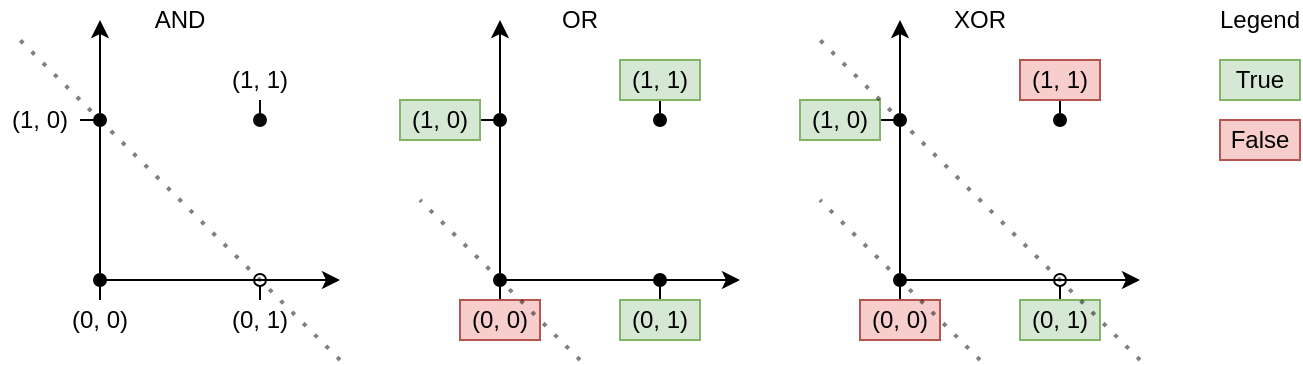 <mxfile version="14.5.1" type="device"><diagram id="yNWAS1CgwcaJ3xi77xZY" name="Page-1"><mxGraphModel dx="362" dy="200" grid="1" gridSize="10" guides="1" tooltips="1" connect="1" arrows="0" fold="1" page="1" pageScale="1" pageWidth="827" pageHeight="1169" math="0" shadow="0"><root><mxCell id="0"/><mxCell id="1" parent="0"/><mxCell id="rD6q2EPSC5kqkktgRDwb-2" value="" style="endArrow=classic;html=1;" parent="1" edge="1"><mxGeometry width="50" height="50" relative="1" as="geometry"><mxPoint x="80" y="160" as="sourcePoint"/><mxPoint x="200" y="160" as="targetPoint"/></mxGeometry></mxCell><mxCell id="rD6q2EPSC5kqkktgRDwb-34" style="edgeStyle=orthogonalEdgeStyle;rounded=0;orthogonalLoop=1;jettySize=auto;html=1;exitX=0.5;exitY=0;exitDx=0;exitDy=0;startArrow=none;startFill=0;endArrow=oval;endFill=1;" parent="1" source="rD6q2EPSC5kqkktgRDwb-3" edge="1"><mxGeometry relative="1" as="geometry"><mxPoint x="80" y="160" as="targetPoint"/></mxGeometry></mxCell><mxCell id="rD6q2EPSC5kqkktgRDwb-3" value="(0, 0)" style="text;html=1;align=center;verticalAlign=middle;whiteSpace=wrap;rounded=0;" parent="1" vertex="1"><mxGeometry x="60" y="170" width="40" height="20" as="geometry"/></mxCell><mxCell id="rD6q2EPSC5kqkktgRDwb-33" style="edgeStyle=orthogonalEdgeStyle;rounded=0;orthogonalLoop=1;jettySize=auto;html=1;exitX=0.5;exitY=0;exitDx=0;exitDy=0;startArrow=none;startFill=0;endArrow=oval;endFill=0;jumpStyle=none;shadow=0;sketch=0;textOpacity=30;" parent="1" source="rD6q2EPSC5kqkktgRDwb-5" edge="1"><mxGeometry relative="1" as="geometry"><mxPoint x="160" y="160" as="targetPoint"/></mxGeometry></mxCell><mxCell id="rD6q2EPSC5kqkktgRDwb-5" value="(0, 1)" style="text;html=1;align=center;verticalAlign=middle;whiteSpace=wrap;rounded=0;labelBackgroundColor=none;" parent="1" vertex="1"><mxGeometry x="140" y="170" width="40" height="20" as="geometry"/></mxCell><mxCell id="obAkDHqX5jt1sPt3NXIP-10" style="edgeStyle=orthogonalEdgeStyle;rounded=0;jumpSize=3;orthogonalLoop=1;jettySize=auto;html=1;exitX=0.5;exitY=1;exitDx=0;exitDy=0;startArrow=none;startFill=0;startSize=6;endArrow=oval;endFill=1;endSize=6;strokeColor=#0A0A0A;strokeWidth=1;" edge="1" parent="1" source="rD6q2EPSC5kqkktgRDwb-6"><mxGeometry relative="1" as="geometry"><mxPoint x="160" y="80" as="targetPoint"/></mxGeometry></mxCell><mxCell id="rD6q2EPSC5kqkktgRDwb-6" value="(1, 1)" style="text;html=1;align=center;verticalAlign=middle;whiteSpace=wrap;rounded=0;" parent="1" vertex="1"><mxGeometry x="140" y="50" width="40" height="20" as="geometry"/></mxCell><mxCell id="rD6q2EPSC5kqkktgRDwb-9" value="AND" style="text;html=1;strokeColor=none;fillColor=none;align=center;verticalAlign=middle;whiteSpace=wrap;rounded=0;" parent="1" vertex="1"><mxGeometry x="100" y="20" width="40" height="20" as="geometry"/></mxCell><mxCell id="rD6q2EPSC5kqkktgRDwb-36" style="edgeStyle=orthogonalEdgeStyle;rounded=0;orthogonalLoop=1;jettySize=auto;html=1;exitX=1;exitY=0.5;exitDx=0;exitDy=0;startArrow=none;startFill=0;endArrow=oval;endFill=1;" parent="1" source="rD6q2EPSC5kqkktgRDwb-7" edge="1"><mxGeometry relative="1" as="geometry"><mxPoint x="80" y="80" as="targetPoint"/></mxGeometry></mxCell><mxCell id="rD6q2EPSC5kqkktgRDwb-7" value="(1, 0)" style="text;html=1;align=center;verticalAlign=middle;whiteSpace=wrap;rounded=0;labelBackgroundColor=none;" parent="1" vertex="1"><mxGeometry x="30" y="70" width="40" height="20" as="geometry"/></mxCell><mxCell id="rD6q2EPSC5kqkktgRDwb-12" value="" style="endArrow=classic;html=1;" parent="1" edge="1"><mxGeometry width="50" height="50" relative="1" as="geometry"><mxPoint x="80" y="160" as="sourcePoint"/><mxPoint x="80" y="30" as="targetPoint"/></mxGeometry></mxCell><mxCell id="rD6q2EPSC5kqkktgRDwb-76" value="" style="endArrow=classic;html=1;" parent="1" edge="1"><mxGeometry width="50" height="50" relative="1" as="geometry"><mxPoint x="280" y="160" as="sourcePoint"/><mxPoint x="400" y="160" as="targetPoint"/></mxGeometry></mxCell><mxCell id="rD6q2EPSC5kqkktgRDwb-77" style="edgeStyle=orthogonalEdgeStyle;rounded=0;orthogonalLoop=1;jettySize=auto;html=1;exitX=0.5;exitY=0;exitDx=0;exitDy=0;startArrow=none;startFill=0;endArrow=oval;endFill=1;" parent="1" source="rD6q2EPSC5kqkktgRDwb-78" edge="1"><mxGeometry relative="1" as="geometry"><mxPoint x="280" y="160" as="targetPoint"/></mxGeometry></mxCell><mxCell id="rD6q2EPSC5kqkktgRDwb-78" value="(0, 0)" style="text;html=1;strokeColor=#b85450;fillColor=#f8cecc;align=center;verticalAlign=middle;whiteSpace=wrap;rounded=0;" parent="1" vertex="1"><mxGeometry x="260" y="170" width="40" height="20" as="geometry"/></mxCell><mxCell id="rD6q2EPSC5kqkktgRDwb-79" style="edgeStyle=orthogonalEdgeStyle;rounded=0;orthogonalLoop=1;jettySize=auto;html=1;exitX=0.5;exitY=0;exitDx=0;exitDy=0;startArrow=none;startFill=0;endArrow=oval;endFill=1;" parent="1" source="rD6q2EPSC5kqkktgRDwb-80" edge="1"><mxGeometry relative="1" as="geometry"><mxPoint x="360" y="160" as="targetPoint"/></mxGeometry></mxCell><mxCell id="rD6q2EPSC5kqkktgRDwb-80" value="(0, 1)" style="text;html=1;strokeColor=#82b366;fillColor=#d5e8d4;align=center;verticalAlign=middle;whiteSpace=wrap;rounded=0;" parent="1" vertex="1"><mxGeometry x="340" y="170" width="40" height="20" as="geometry"/></mxCell><mxCell id="rD6q2EPSC5kqkktgRDwb-81" style="edgeStyle=orthogonalEdgeStyle;rounded=0;orthogonalLoop=1;jettySize=auto;html=1;exitX=0;exitY=0.25;exitDx=0;exitDy=0;startArrow=none;startFill=0;endArrow=oval;endFill=1;" parent="1" source="rD6q2EPSC5kqkktgRDwb-82" edge="1"><mxGeometry relative="1" as="geometry"><mxPoint x="360" y="80" as="targetPoint"/></mxGeometry></mxCell><mxCell id="rD6q2EPSC5kqkktgRDwb-82" value="(1, 1)" style="text;html=1;strokeColor=#82b366;fillColor=#d5e8d4;align=center;verticalAlign=middle;whiteSpace=wrap;rounded=0;" parent="1" vertex="1"><mxGeometry x="340" y="50" width="40" height="20" as="geometry"/></mxCell><mxCell id="rD6q2EPSC5kqkktgRDwb-83" value="OR" style="text;html=1;strokeColor=none;fillColor=none;align=center;verticalAlign=middle;whiteSpace=wrap;rounded=0;" parent="1" vertex="1"><mxGeometry x="300" y="20" width="40" height="20" as="geometry"/></mxCell><mxCell id="rD6q2EPSC5kqkktgRDwb-84" style="edgeStyle=orthogonalEdgeStyle;rounded=0;orthogonalLoop=1;jettySize=auto;html=1;exitX=1;exitY=0.5;exitDx=0;exitDy=0;startArrow=none;startFill=0;endArrow=oval;endFill=1;" parent="1" source="rD6q2EPSC5kqkktgRDwb-85" edge="1"><mxGeometry relative="1" as="geometry"><mxPoint x="280" y="80" as="targetPoint"/></mxGeometry></mxCell><mxCell id="rD6q2EPSC5kqkktgRDwb-85" value="(1, 0)" style="text;html=1;strokeColor=#82b366;fillColor=#d5e8d4;align=center;verticalAlign=middle;whiteSpace=wrap;rounded=0;labelBackgroundColor=none;" parent="1" vertex="1"><mxGeometry x="230" y="70" width="40" height="20" as="geometry"/></mxCell><mxCell id="rD6q2EPSC5kqkktgRDwb-86" value="" style="endArrow=classic;html=1;" parent="1" edge="1"><mxGeometry width="50" height="50" relative="1" as="geometry"><mxPoint x="280" y="160" as="sourcePoint"/><mxPoint x="280" y="30" as="targetPoint"/></mxGeometry></mxCell><mxCell id="rD6q2EPSC5kqkktgRDwb-88" value="" style="endArrow=classic;html=1;" parent="1" edge="1"><mxGeometry width="50" height="50" relative="1" as="geometry"><mxPoint x="480" y="160" as="sourcePoint"/><mxPoint x="600" y="160" as="targetPoint"/></mxGeometry></mxCell><mxCell id="rD6q2EPSC5kqkktgRDwb-89" style="edgeStyle=orthogonalEdgeStyle;rounded=0;orthogonalLoop=1;jettySize=auto;html=1;exitX=0.5;exitY=0;exitDx=0;exitDy=0;startArrow=none;startFill=0;endArrow=oval;endFill=1;" parent="1" source="rD6q2EPSC5kqkktgRDwb-90" edge="1"><mxGeometry relative="1" as="geometry"><mxPoint x="480" y="160" as="targetPoint"/></mxGeometry></mxCell><mxCell id="rD6q2EPSC5kqkktgRDwb-90" value="(0, 0)" style="text;html=1;strokeColor=#b85450;fillColor=#f8cecc;align=center;verticalAlign=middle;whiteSpace=wrap;rounded=0;" parent="1" vertex="1"><mxGeometry x="460" y="170" width="40" height="20" as="geometry"/></mxCell><mxCell id="rD6q2EPSC5kqkktgRDwb-91" style="edgeStyle=orthogonalEdgeStyle;rounded=0;orthogonalLoop=1;jettySize=auto;html=1;exitX=0.5;exitY=0;exitDx=0;exitDy=0;startArrow=none;startFill=0;endArrow=oval;endFill=0;" parent="1" source="rD6q2EPSC5kqkktgRDwb-92" edge="1"><mxGeometry relative="1" as="geometry"><mxPoint x="560" y="160" as="targetPoint"/></mxGeometry></mxCell><mxCell id="rD6q2EPSC5kqkktgRDwb-92" value="(0, 1)" style="text;html=1;strokeColor=#82b366;fillColor=#d5e8d4;align=center;verticalAlign=middle;whiteSpace=wrap;rounded=0;" parent="1" vertex="1"><mxGeometry x="540" y="170" width="40" height="20" as="geometry"/></mxCell><mxCell id="rD6q2EPSC5kqkktgRDwb-93" style="edgeStyle=orthogonalEdgeStyle;rounded=0;orthogonalLoop=1;jettySize=auto;html=1;exitX=0;exitY=0.25;exitDx=0;exitDy=0;startArrow=none;startFill=0;endArrow=oval;endFill=1;" parent="1" source="rD6q2EPSC5kqkktgRDwb-94" edge="1"><mxGeometry relative="1" as="geometry"><mxPoint x="560" y="80" as="targetPoint"/></mxGeometry></mxCell><mxCell id="rD6q2EPSC5kqkktgRDwb-94" value="(1, 1)" style="text;html=1;strokeColor=#b85450;fillColor=#f8cecc;align=center;verticalAlign=middle;whiteSpace=wrap;rounded=0;" parent="1" vertex="1"><mxGeometry x="540" y="50" width="40" height="20" as="geometry"/></mxCell><mxCell id="rD6q2EPSC5kqkktgRDwb-95" value="XOR" style="text;html=1;strokeColor=none;fillColor=none;align=center;verticalAlign=middle;whiteSpace=wrap;rounded=0;" parent="1" vertex="1"><mxGeometry x="500" y="20" width="40" height="20" as="geometry"/></mxCell><mxCell id="rD6q2EPSC5kqkktgRDwb-96" style="edgeStyle=orthogonalEdgeStyle;rounded=0;orthogonalLoop=1;jettySize=auto;html=1;exitX=1;exitY=0.5;exitDx=0;exitDy=0;startArrow=none;startFill=0;endArrow=oval;endFill=1;" parent="1" source="rD6q2EPSC5kqkktgRDwb-97" edge="1"><mxGeometry relative="1" as="geometry"><mxPoint x="480" y="80" as="targetPoint"/></mxGeometry></mxCell><mxCell id="rD6q2EPSC5kqkktgRDwb-97" value="(1, 0)" style="text;html=1;strokeColor=#82b366;fillColor=#d5e8d4;align=center;verticalAlign=middle;whiteSpace=wrap;rounded=0;labelBackgroundColor=none;" parent="1" vertex="1"><mxGeometry x="430" y="70" width="40" height="20" as="geometry"/></mxCell><mxCell id="rD6q2EPSC5kqkktgRDwb-98" value="" style="endArrow=classic;html=1;" parent="1" edge="1"><mxGeometry width="50" height="50" relative="1" as="geometry"><mxPoint x="480" y="160" as="sourcePoint"/><mxPoint x="480" y="30" as="targetPoint"/></mxGeometry></mxCell><mxCell id="rD6q2EPSC5kqkktgRDwb-104" value="True" style="text;html=1;strokeColor=#82b366;fillColor=#d5e8d4;align=center;verticalAlign=middle;whiteSpace=wrap;rounded=0;labelBackgroundColor=none;" parent="1" vertex="1"><mxGeometry x="640" y="50" width="40" height="20" as="geometry"/></mxCell><mxCell id="rD6q2EPSC5kqkktgRDwb-105" value="False" style="text;html=1;strokeColor=#b85450;fillColor=#f8cecc;align=center;verticalAlign=middle;whiteSpace=wrap;rounded=0;labelBackgroundColor=none;" parent="1" vertex="1"><mxGeometry x="640" y="80" width="40" height="20" as="geometry"/></mxCell><mxCell id="rD6q2EPSC5kqkktgRDwb-106" value="Legend" style="text;html=1;strokeColor=none;fillColor=none;align=center;verticalAlign=middle;whiteSpace=wrap;rounded=0;" parent="1" vertex="1"><mxGeometry x="640" y="20" width="40" height="20" as="geometry"/></mxCell><mxCell id="vaVsuuDoE2Q9sQ35oZzn-1" value="" style="endArrow=none;dashed=1;html=1;dashPattern=1 3;strokeWidth=2;opacity=50;" parent="1" edge="1"><mxGeometry width="50" height="50" relative="1" as="geometry"><mxPoint x="200" y="200" as="sourcePoint"/><mxPoint x="40" y="40" as="targetPoint"/></mxGeometry></mxCell><mxCell id="vaVsuuDoE2Q9sQ35oZzn-3" value="" style="endArrow=none;dashed=1;html=1;dashPattern=1 3;strokeWidth=2;opacity=50;" parent="1" edge="1"><mxGeometry width="50" height="50" relative="1" as="geometry"><mxPoint x="320" y="200" as="sourcePoint"/><mxPoint x="240" y="120" as="targetPoint"/></mxGeometry></mxCell><mxCell id="R2l90wBeHU06KV71nhgu-2" value="" style="endArrow=none;dashed=1;html=1;dashPattern=1 3;strokeWidth=2;opacity=50;" parent="1" edge="1"><mxGeometry width="50" height="50" relative="1" as="geometry"><mxPoint x="520" y="200" as="sourcePoint"/><mxPoint x="440" y="120" as="targetPoint"/></mxGeometry></mxCell><mxCell id="R2l90wBeHU06KV71nhgu-3" value="" style="endArrow=none;dashed=1;html=1;dashPattern=1 3;strokeWidth=2;opacity=50;" parent="1" edge="1"><mxGeometry width="50" height="50" relative="1" as="geometry"><mxPoint x="600" y="200" as="sourcePoint"/><mxPoint x="440" y="40" as="targetPoint"/></mxGeometry></mxCell></root></mxGraphModel></diagram></mxfile>